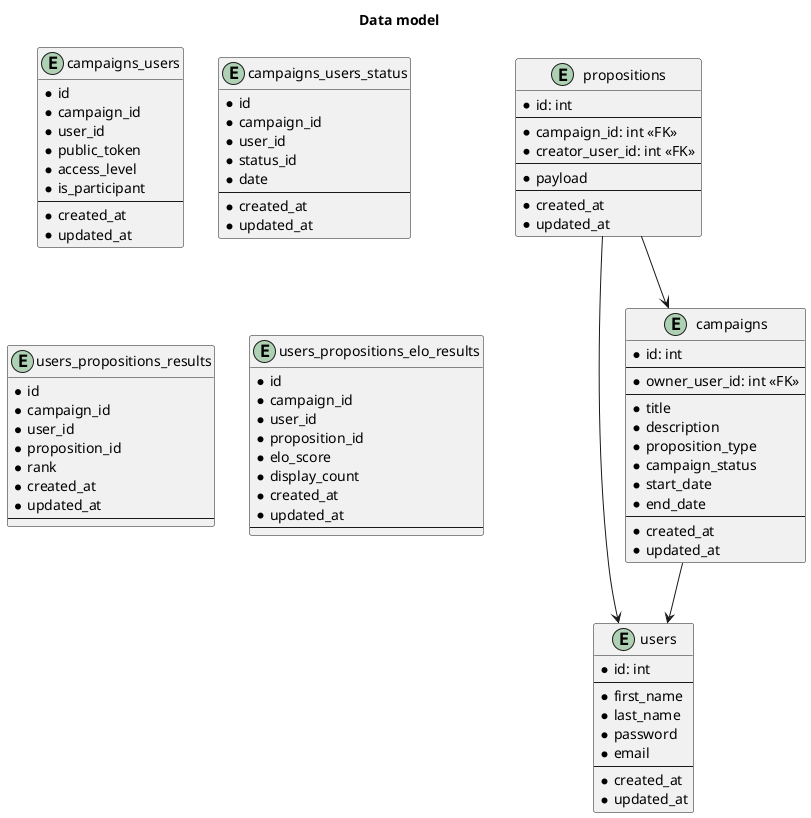 @startuml

title Data model

entity "users" {
  * id: int
  --
  * first_name
  * last_name
  * password
  * email
  --
  * created_at
  * updated_at
}

entity "campaigns" {
  * id: int
  --
  * owner_user_id: int <<FK>>
  --
  * title
  * description
  * proposition_type
  * campaign_status
  * start_date
  * end_date
  --
  * created_at
  * updated_at
}

entity "campaigns_users" {
  * id
  * campaign_id
  * user_id
  * public_token
  * access_level
  * is_participant
  --
  * created_at
  * updated_at
}

entity "campaigns_users_status" {
  * id
  * campaign_id
  * user_id
  * status_id
  * date
  --
  * created_at
  * updated_at
}

entity "propositions" {
  * id: int
  --
  * campaign_id: int <<FK>>
  * creator_user_id: int <<FK>>
  --
  * payload
  --
  * created_at
  * updated_at
}

entity "users_propositions_results" {
  * id
  * campaign_id
  * user_id
  * proposition_id
  * rank
  * created_at
  * updated_at
  --
}

entity "users_propositions_elo_results" {
  * id
  * campaign_id
  * user_id
  * proposition_id
  * elo_score
  * display_count
  * created_at
  * updated_at
  --
}



campaigns --> users
propositions --> campaigns
propositions --> users

@enduml
